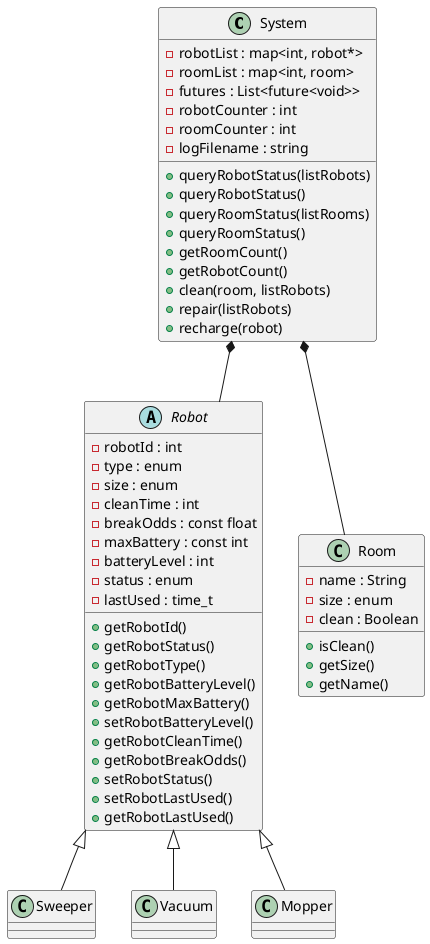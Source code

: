 @startuml
Class System{
    -robotList : map<int, robot*>
    -roomList : map<int, room>
    -futures : List<future<void>>
    -robotCounter : int
    -roomCounter : int
    -logFilename : string

    +queryRobotStatus(listRobots)
    +queryRobotStatus()
    +queryRoomStatus(listRooms)
    +queryRoomStatus()
    +getRoomCount()
    +getRobotCount()
    +clean(room, listRobots)
    +repair(listRobots)
    +recharge(robot)
}
Abstract class Robot{
    -robotId : int
    -type : enum
    -size : enum
    -cleanTime : int
    -breakOdds : const float
    -maxBattery : const int
    -batteryLevel : int
    -status : enum
    -lastUsed : time_t
    +getRobotId()
    +getRobotStatus()
    +getRobotType()
    +getRobotBatteryLevel()
    +getRobotMaxBattery()
    +setRobotBatteryLevel()
    +getRobotCleanTime()
    +getRobotBreakOdds()
    +setRobotStatus()
    +setRobotLastUsed()
    +getRobotLastUsed()
}
class Sweeper
class Vacuum
class Mopper
class Room{
    -name : String
    -size : enum
    -clean : Boolean
    +isClean()
    +getSize()
    +getName()
}
System *-- Robot
Robot <|-- Sweeper
Robot <|-- Vacuum
Robot <|-- Mopper
System *-- Room

@enduml